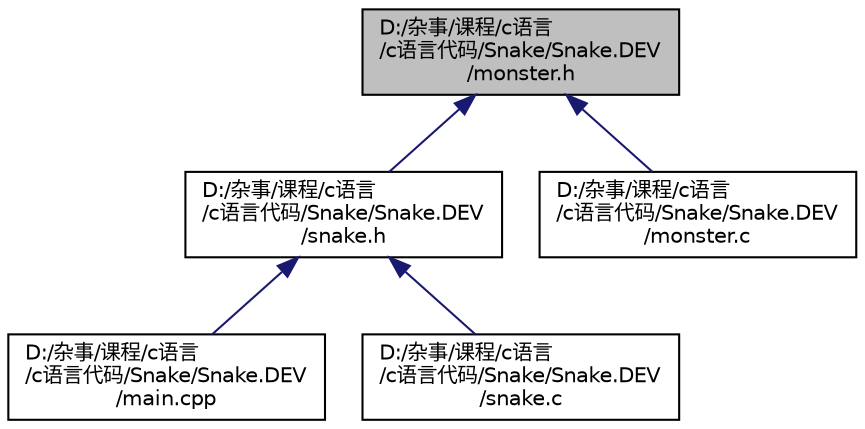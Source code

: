 digraph "D:/杂事/课程/c语言/c语言代码/Snake/Snake.DEV/monster.h"
{
  edge [fontname="Helvetica",fontsize="10",labelfontname="Helvetica",labelfontsize="10"];
  node [fontname="Helvetica",fontsize="10",shape=record];
  Node1 [label="D:/杂事/课程/c语言\l/c语言代码/Snake/Snake.DEV\l/monster.h",height=0.2,width=0.4,color="black", fillcolor="grey75", style="filled", fontcolor="black"];
  Node1 -> Node2 [dir="back",color="midnightblue",fontsize="10",style="solid",fontname="Helvetica"];
  Node2 [label="D:/杂事/课程/c语言\l/c语言代码/Snake/Snake.DEV\l/snake.h",height=0.2,width=0.4,color="black", fillcolor="white", style="filled",URL="$snake_8h.html"];
  Node2 -> Node3 [dir="back",color="midnightblue",fontsize="10",style="solid",fontname="Helvetica"];
  Node3 [label="D:/杂事/课程/c语言\l/c语言代码/Snake/Snake.DEV\l/main.cpp",height=0.2,width=0.4,color="black", fillcolor="white", style="filled",URL="$main_8cpp.html",tooltip="snake "];
  Node2 -> Node4 [dir="back",color="midnightblue",fontsize="10",style="solid",fontname="Helvetica"];
  Node4 [label="D:/杂事/课程/c语言\l/c语言代码/Snake/Snake.DEV\l/snake.c",height=0.2,width=0.4,color="black", fillcolor="white", style="filled",URL="$snake_8c.html"];
  Node1 -> Node5 [dir="back",color="midnightblue",fontsize="10",style="solid",fontname="Helvetica"];
  Node5 [label="D:/杂事/课程/c语言\l/c语言代码/Snake/Snake.DEV\l/monster.c",height=0.2,width=0.4,color="black", fillcolor="white", style="filled",URL="$monster_8c.html"];
}
